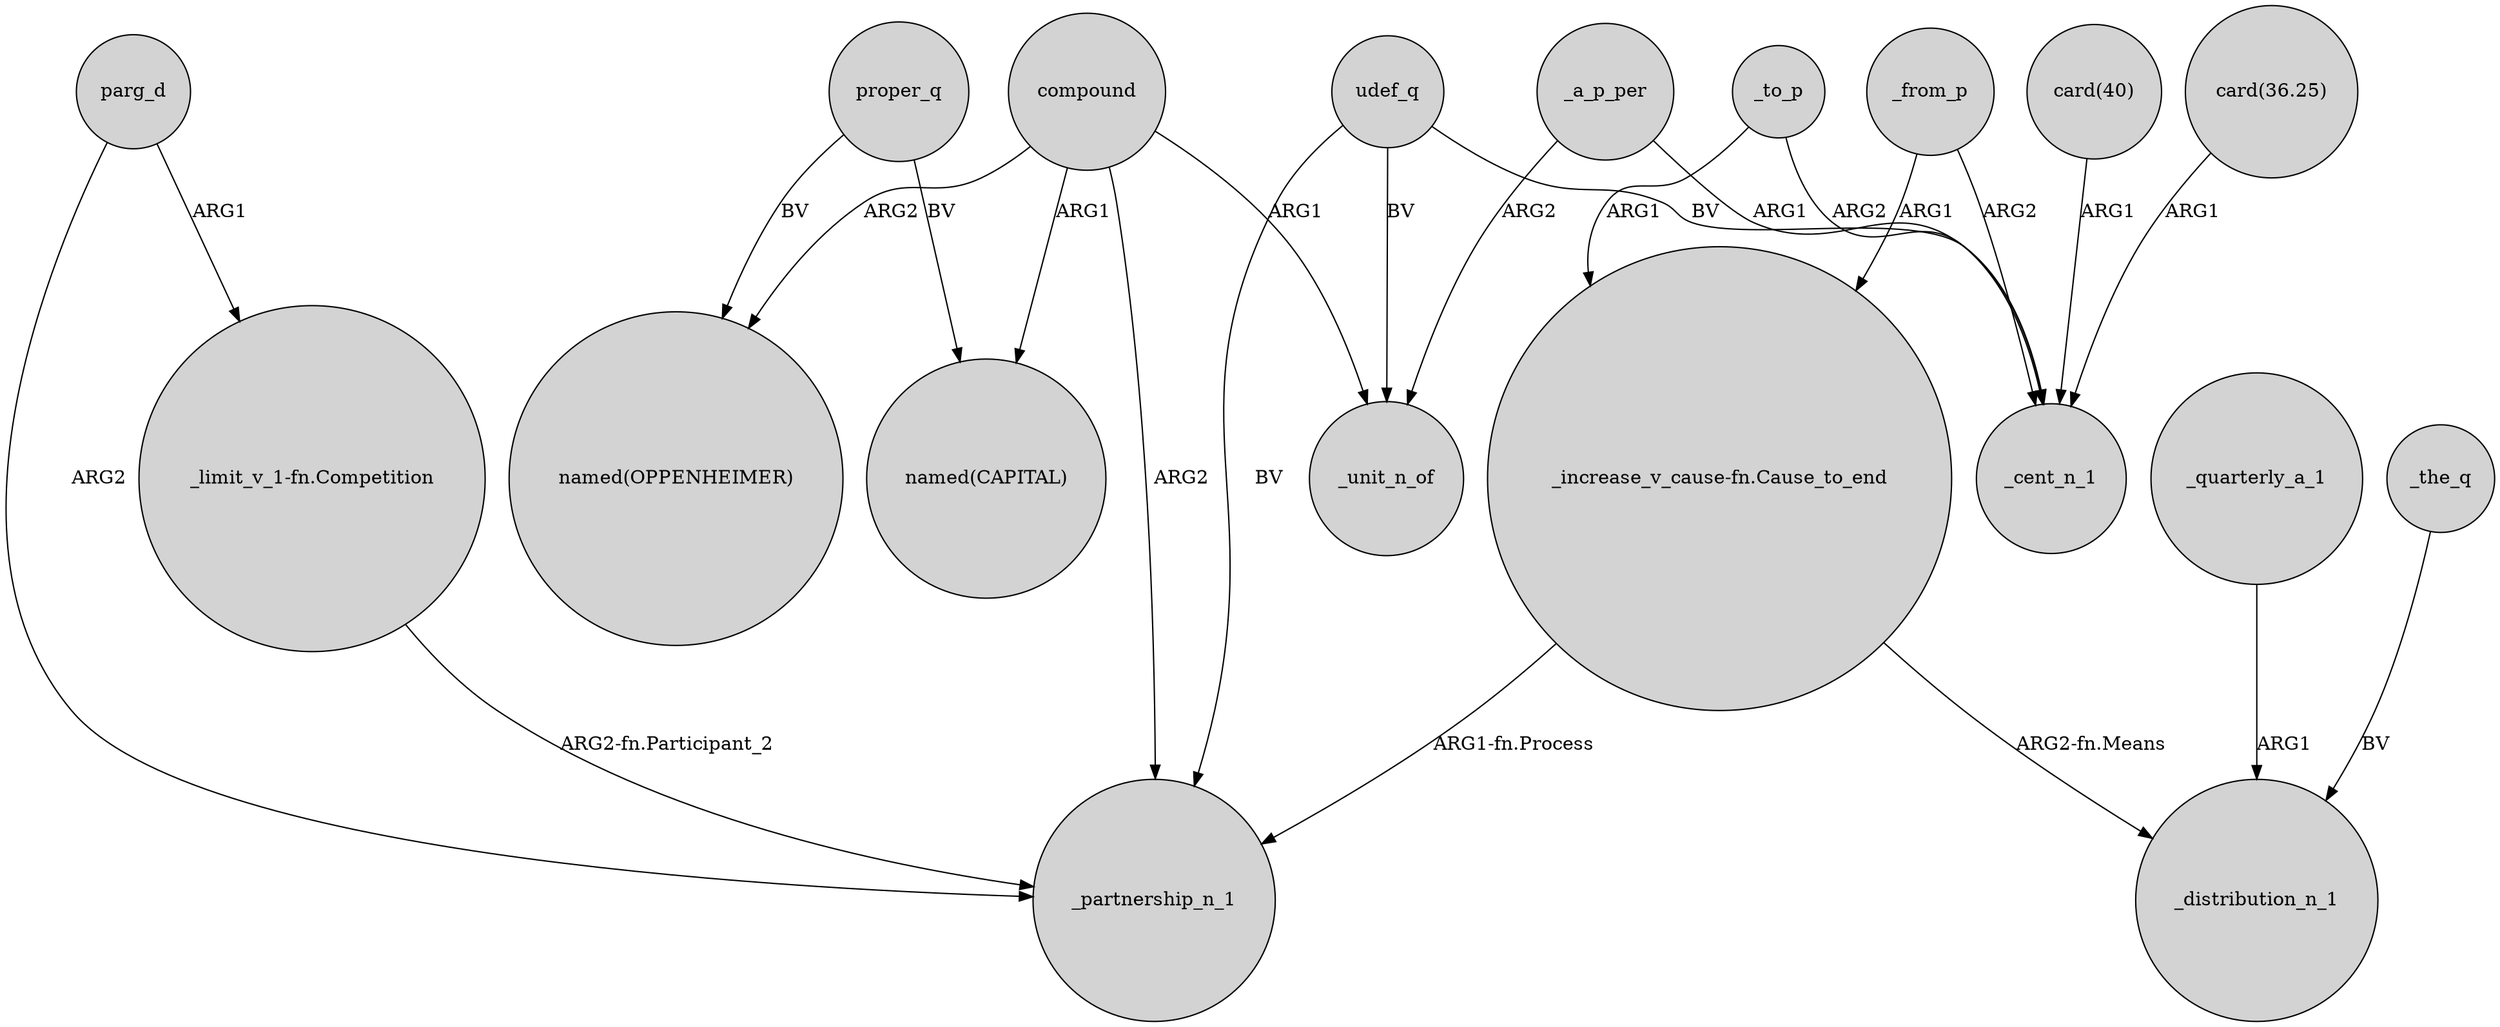 digraph {
	node [shape=circle style=filled]
	parg_d -> _partnership_n_1 [label=ARG2]
	_quarterly_a_1 -> _distribution_n_1 [label=ARG1]
	udef_q -> _unit_n_of [label=BV]
	"card(40)" -> _cent_n_1 [label=ARG1]
	compound -> "named(CAPITAL)" [label=ARG1]
	_a_p_per -> _cent_n_1 [label=ARG1]
	"_increase_v_cause-fn.Cause_to_end" -> _partnership_n_1 [label="ARG1-fn.Process"]
	_from_p -> _cent_n_1 [label=ARG2]
	udef_q -> _partnership_n_1 [label=BV]
	_from_p -> "_increase_v_cause-fn.Cause_to_end" [label=ARG1]
	_a_p_per -> _unit_n_of [label=ARG2]
	udef_q -> _cent_n_1 [label=BV]
	proper_q -> "named(CAPITAL)" [label=BV]
	compound -> _partnership_n_1 [label=ARG2]
	_the_q -> _distribution_n_1 [label=BV]
	_to_p -> "_increase_v_cause-fn.Cause_to_end" [label=ARG1]
	compound -> "named(OPPENHEIMER)" [label=ARG2]
	"_limit_v_1-fn.Competition" -> _partnership_n_1 [label="ARG2-fn.Participant_2"]
	_to_p -> _cent_n_1 [label=ARG2]
	parg_d -> "_limit_v_1-fn.Competition" [label=ARG1]
	"_increase_v_cause-fn.Cause_to_end" -> _distribution_n_1 [label="ARG2-fn.Means"]
	compound -> _unit_n_of [label=ARG1]
	"card(36.25)" -> _cent_n_1 [label=ARG1]
	proper_q -> "named(OPPENHEIMER)" [label=BV]
}
